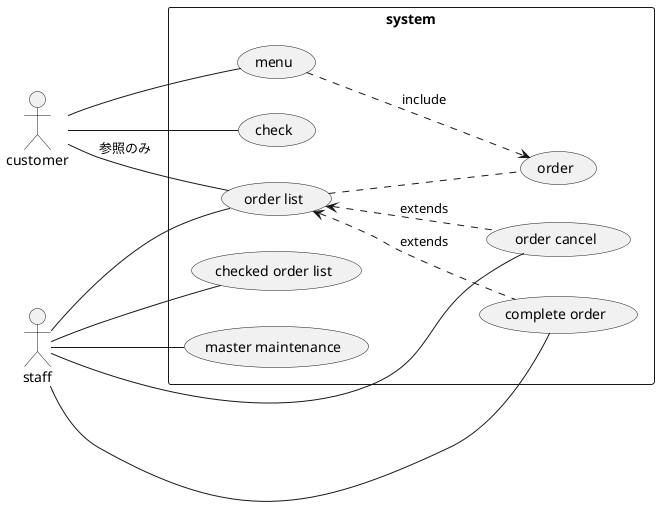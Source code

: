 @startuml mimosa

left to right direction

rectangle system {
    (menu) ..> (order) : include
    (check)
    (order list) .. (order)
    (order list) <.. (order cancel) : extends

    (order list) <.. (complete order) : extends
    (checked order list)
    (master maintenance)
}
:customer: -- (menu)
:customer: -- (order list) : 参照のみ
:customer: -- (check)

:staff: -- (checked order list)
:staff: -- (master maintenance)
:staff: -- (order list) 
:staff: -- (complete order)
:staff: -- (order cancel)

@enduml